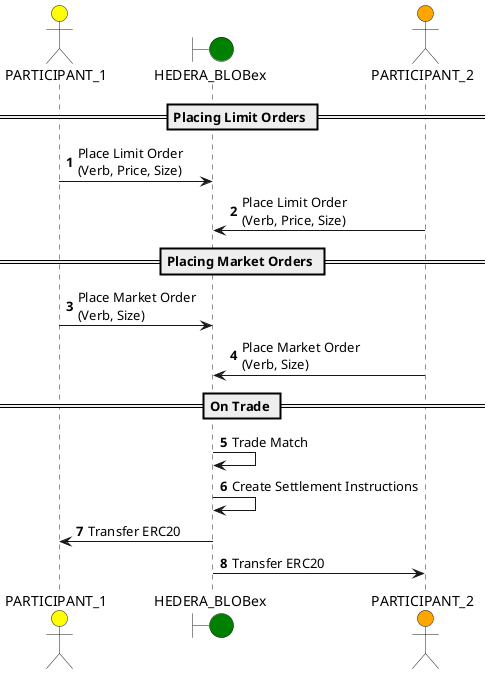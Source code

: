@startuml
'https://plantuml.com/sequence-diagram

autonumber

actor PARTICIPANT_1 #yellow
boundary HEDERA_BLOBex #green
actor PARTICIPANT_2 #orange

== Placing Limit Orders ==
PARTICIPANT_1 -> HEDERA_BLOBex: Place Limit Order\n(Verb, Price, Size)
PARTICIPANT_2 -> HEDERA_BLOBex: Place Limit Order\n(Verb, Price, Size)

== Placing Market Orders ==
PARTICIPANT_1 -> HEDERA_BLOBex: Place Market Order\n(Verb, Size)
PARTICIPANT_2 -> HEDERA_BLOBex: Place Market Order\n(Verb, Size)

== On Trade ==
HEDERA_BLOBex -> HEDERA_BLOBex: Trade Match
HEDERA_BLOBex -> HEDERA_BLOBex: Create Settlement Instructions
HEDERA_BLOBex -> PARTICIPANT_1: Transfer ERC20
HEDERA_BLOBex -> PARTICIPANT_2: Transfer ERC20

@enduml